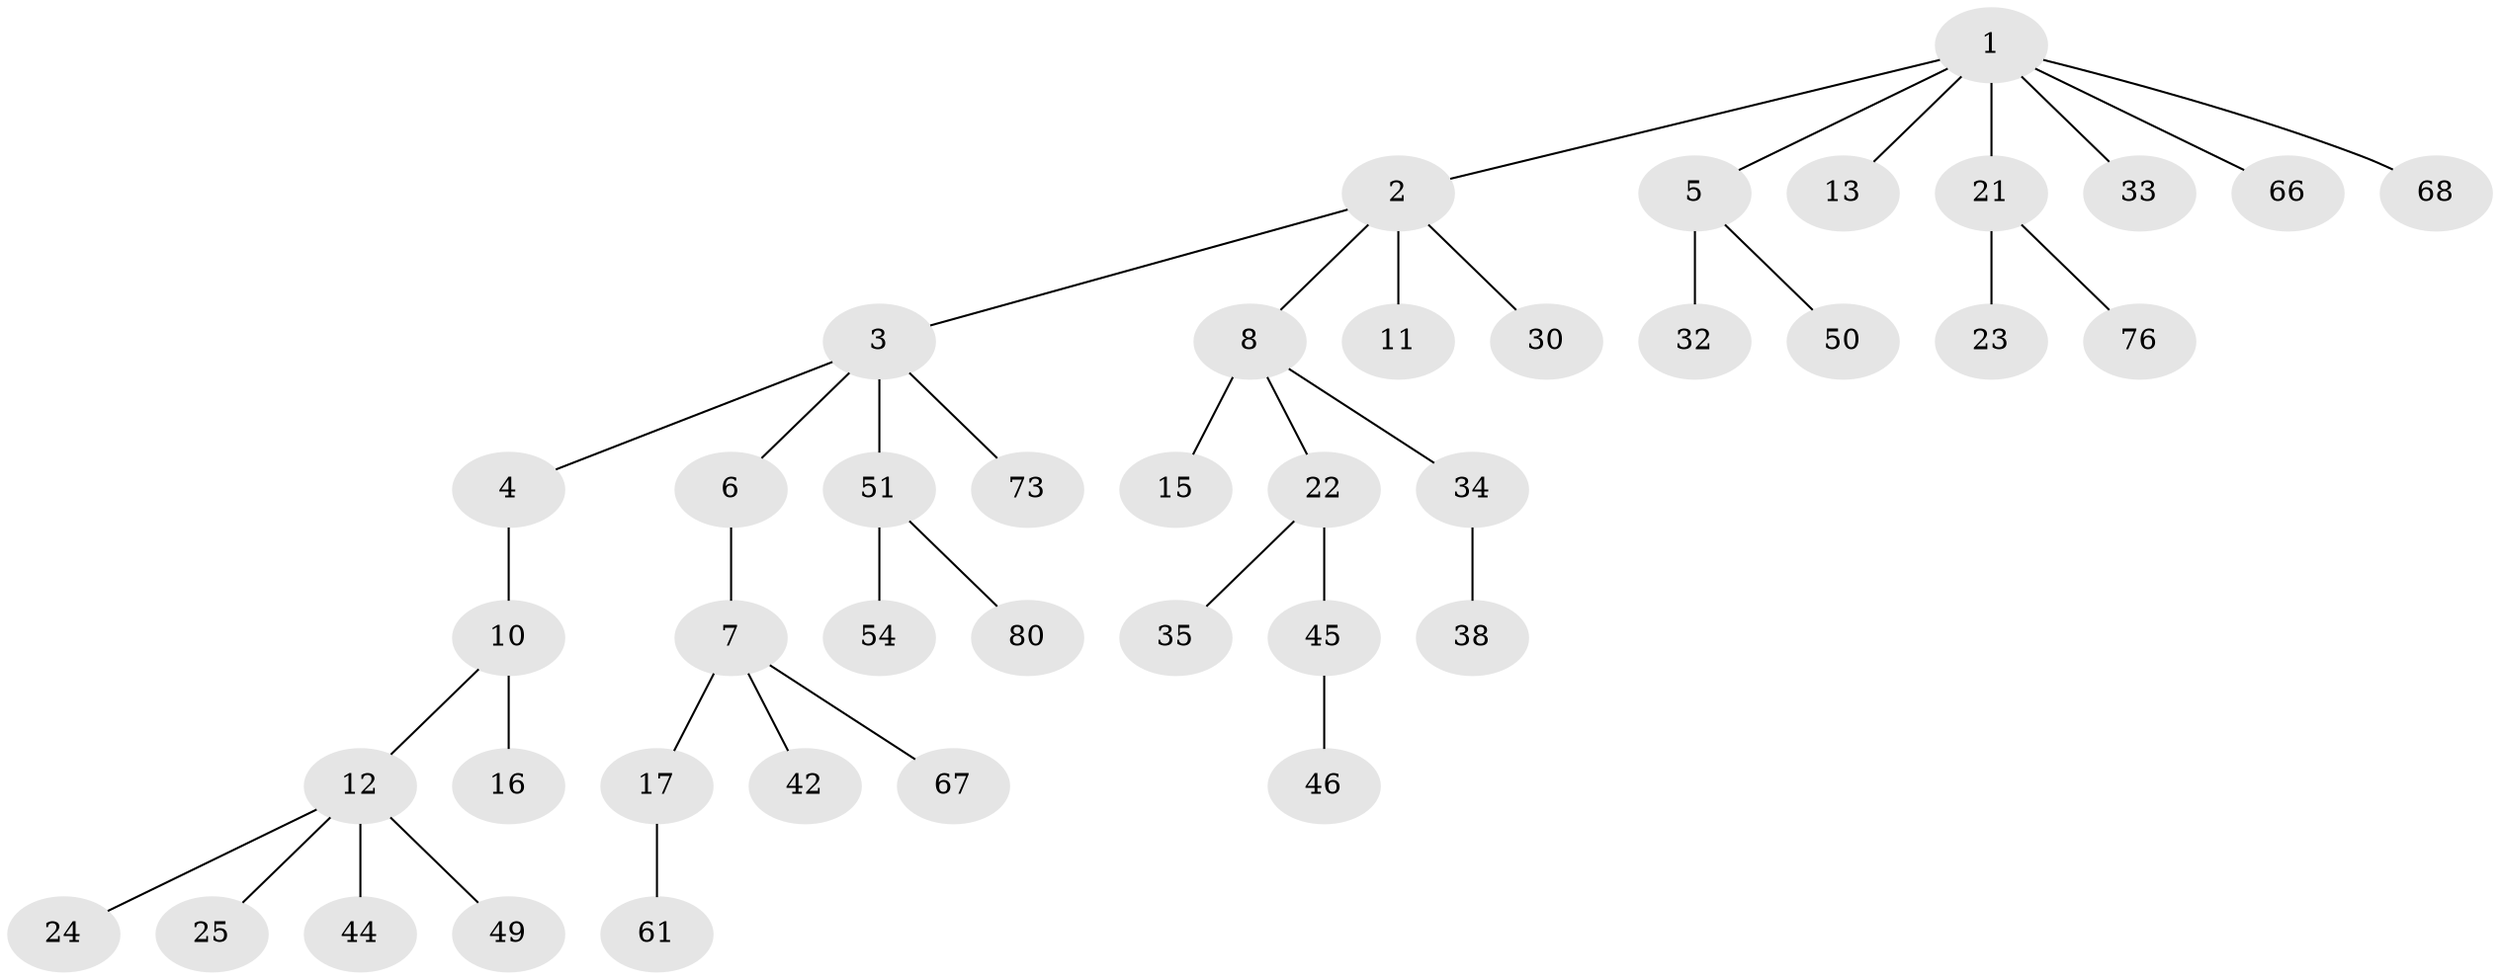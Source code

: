 // original degree distribution, {7: 0.012195121951219513, 5: 0.036585365853658534, 6: 0.024390243902439025, 2: 0.2804878048780488, 4: 0.06097560975609756, 3: 0.08536585365853659, 1: 0.5}
// Generated by graph-tools (version 1.1) at 2025/15/03/09/25 04:15:34]
// undirected, 41 vertices, 40 edges
graph export_dot {
graph [start="1"]
  node [color=gray90,style=filled];
  1;
  2;
  3 [super="+14+62+19"];
  4;
  5 [super="+28"];
  6;
  7 [super="+43"];
  8 [super="+9"];
  10 [super="+63"];
  11 [super="+65"];
  12 [super="+37+18"];
  13 [super="+41"];
  15;
  16;
  17;
  21;
  22 [super="+27+26"];
  23 [super="+78+79+31"];
  24 [super="+56"];
  25 [super="+55"];
  30;
  32 [super="+75+40+48"];
  33;
  34 [super="+36"];
  35;
  38 [super="+47+39"];
  42 [super="+69"];
  44;
  45;
  46;
  49;
  50;
  51 [super="+52"];
  54 [super="+60"];
  61;
  66;
  67;
  68;
  73 [super="+81"];
  76;
  80;
  1 -- 2;
  1 -- 5;
  1 -- 13;
  1 -- 21;
  1 -- 33;
  1 -- 66;
  1 -- 68;
  2 -- 3;
  2 -- 8;
  2 -- 11;
  2 -- 30;
  3 -- 4;
  3 -- 6;
  3 -- 73;
  3 -- 51;
  4 -- 10;
  5 -- 32;
  5 -- 50;
  6 -- 7;
  7 -- 17;
  7 -- 42;
  7 -- 67;
  8 -- 15;
  8 -- 34;
  8 -- 22;
  10 -- 12;
  10 -- 16;
  12 -- 44;
  12 -- 24;
  12 -- 25;
  12 -- 49;
  17 -- 61;
  21 -- 23;
  21 -- 76;
  22 -- 35;
  22 -- 45;
  34 -- 38;
  45 -- 46;
  51 -- 80;
  51 -- 54;
}
